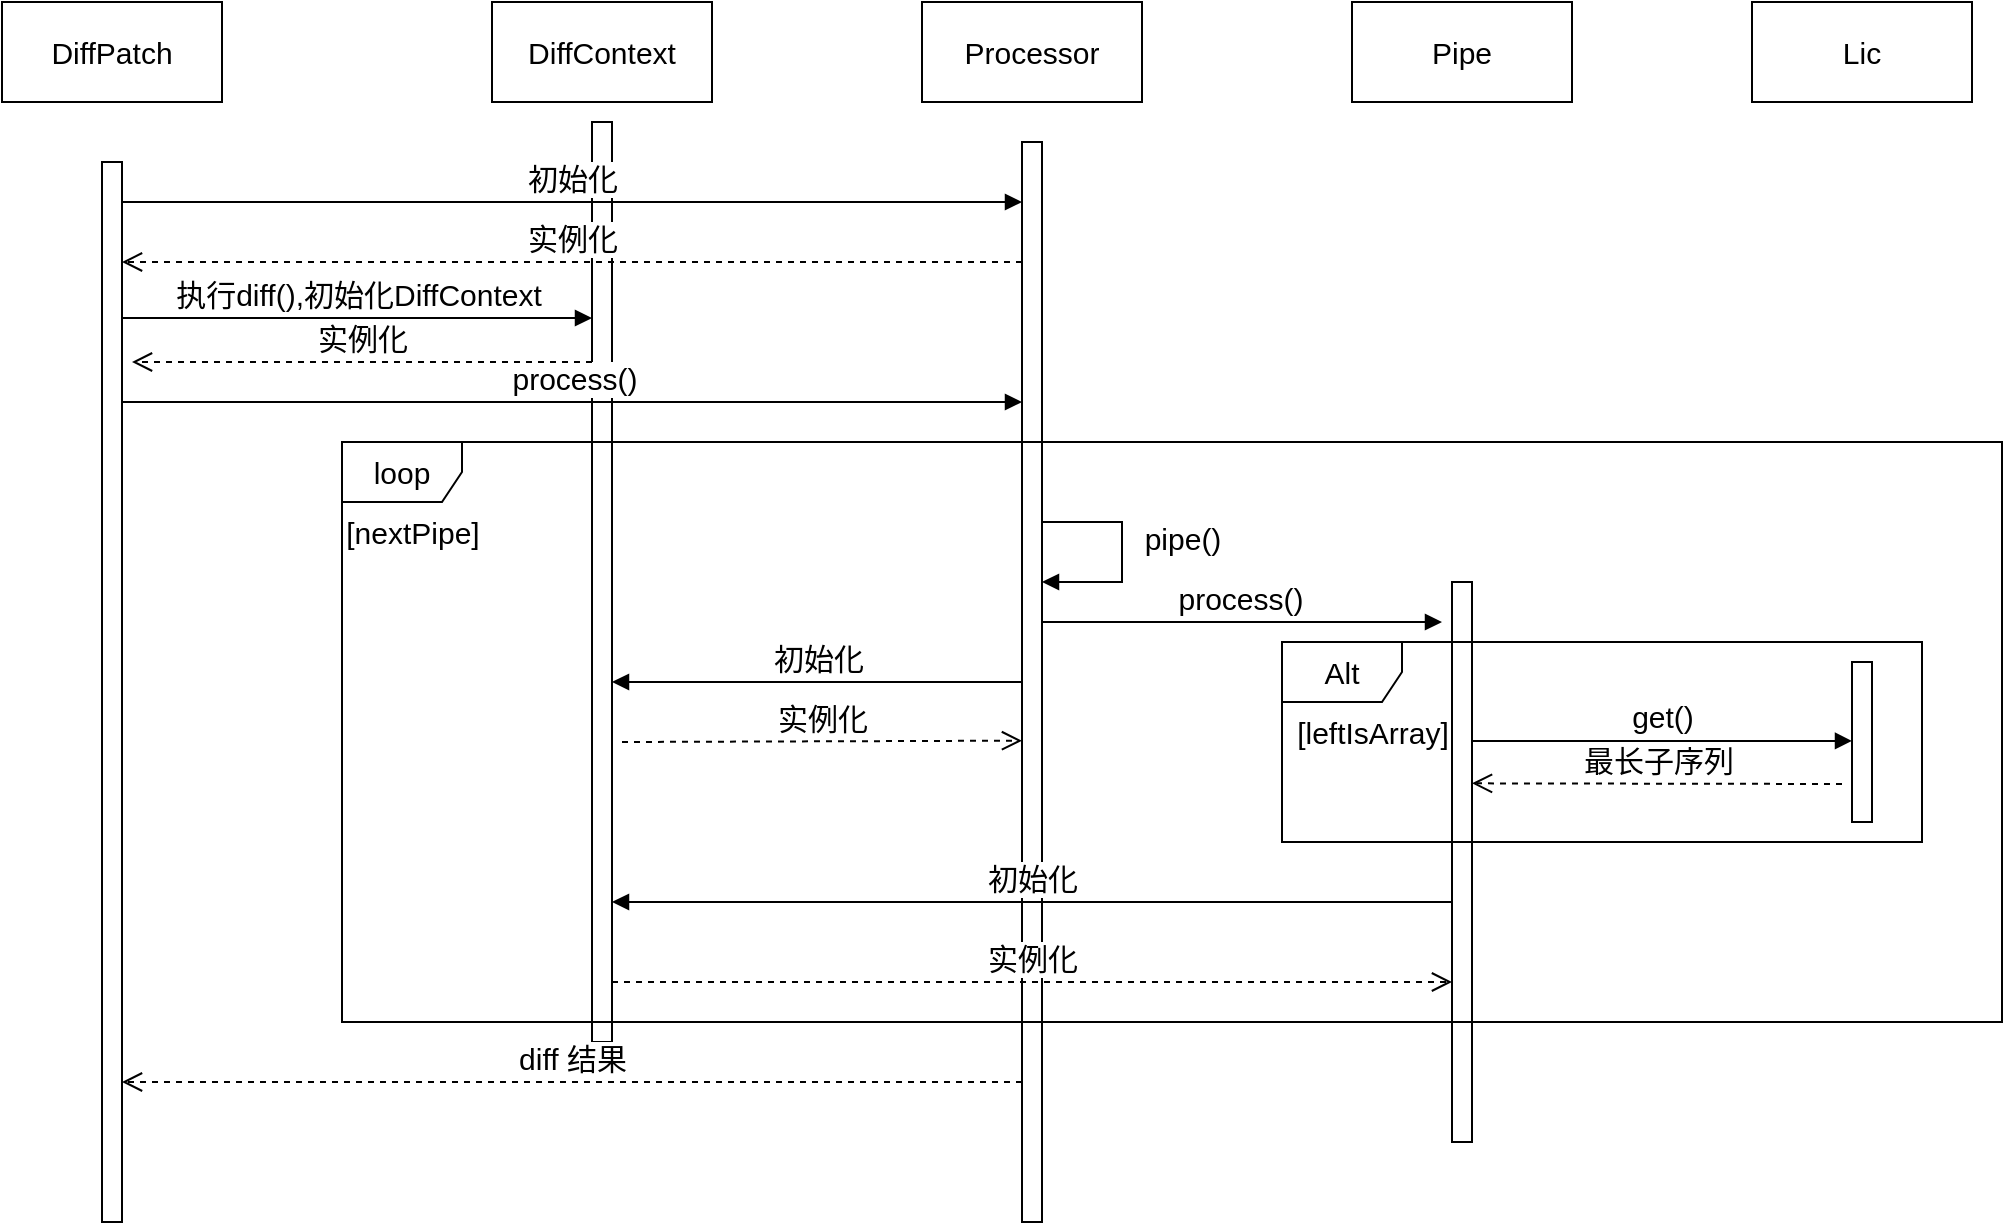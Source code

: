 <mxfile version="24.0.7" type="github">
  <diagram name="第 1 页" id="igvU7wouOD6D5wJBhZ9f">
    <mxGraphModel dx="2074" dy="-23" grid="1" gridSize="10" guides="1" tooltips="1" connect="1" arrows="1" fold="1" page="1" pageScale="1" pageWidth="827" pageHeight="1169" math="0" shadow="0">
      <root>
        <mxCell id="0" />
        <mxCell id="1" parent="0" />
        <mxCell id="OLwPtn6KTZYXMYyV85He-2" value="DiffContext" style="html=1;whiteSpace=wrap;fontSize=15;" vertex="1" parent="1">
          <mxGeometry x="455" y="2180" width="110" height="50" as="geometry" />
        </mxCell>
        <mxCell id="OLwPtn6KTZYXMYyV85He-4" value="Processor" style="html=1;whiteSpace=wrap;fontSize=15;" vertex="1" parent="1">
          <mxGeometry x="670" y="2180" width="110" height="50" as="geometry" />
        </mxCell>
        <mxCell id="OLwPtn6KTZYXMYyV85He-5" value="Pipe" style="html=1;whiteSpace=wrap;fontSize=15;" vertex="1" parent="1">
          <mxGeometry x="885" y="2180" width="110" height="50" as="geometry" />
        </mxCell>
        <mxCell id="OLwPtn6KTZYXMYyV85He-7" value="Lic" style="html=1;whiteSpace=wrap;fontSize=15;" vertex="1" parent="1">
          <mxGeometry x="1085" y="2180" width="110" height="50" as="geometry" />
        </mxCell>
        <mxCell id="OLwPtn6KTZYXMYyV85He-9" value="DiffPatch" style="html=1;whiteSpace=wrap;fontSize=15;" vertex="1" parent="1">
          <mxGeometry x="210" y="2180" width="110" height="50" as="geometry" />
        </mxCell>
        <mxCell id="OLwPtn6KTZYXMYyV85He-11" value="" style="html=1;points=[[0,0,0,0,5],[0,1,0,0,-5],[1,0,0,0,5],[1,1,0,0,-5]];perimeter=orthogonalPerimeter;outlineConnect=0;targetShapes=umlLifeline;portConstraint=eastwest;newEdgeStyle={&quot;curved&quot;:0,&quot;rounded&quot;:0};fontSize=15;" vertex="1" parent="1">
          <mxGeometry x="505" y="2240" width="10" height="460" as="geometry" />
        </mxCell>
        <mxCell id="OLwPtn6KTZYXMYyV85He-12" value="process()" style="html=1;verticalAlign=bottom;endArrow=block;curved=0;rounded=0;fontSize=15;" edge="1" parent="1">
          <mxGeometry x="0.004" width="80" relative="1" as="geometry">
            <mxPoint x="270" y="2380" as="sourcePoint" />
            <mxPoint x="720" y="2380" as="targetPoint" />
            <mxPoint as="offset" />
          </mxGeometry>
        </mxCell>
        <mxCell id="OLwPtn6KTZYXMYyV85He-14" value="" style="html=1;points=[[0,0,0,0,5],[0,1,0,0,-5],[1,0,0,0,5],[1,1,0,0,-5]];perimeter=orthogonalPerimeter;outlineConnect=0;targetShapes=umlLifeline;portConstraint=eastwest;newEdgeStyle={&quot;curved&quot;:0,&quot;rounded&quot;:0};fontSize=15;" vertex="1" parent="1">
          <mxGeometry x="720" y="2250" width="10" height="540" as="geometry" />
        </mxCell>
        <mxCell id="OLwPtn6KTZYXMYyV85He-15" value="process()" style="html=1;verticalAlign=bottom;endArrow=block;curved=0;rounded=0;fontSize=15;" edge="1" parent="1" source="OLwPtn6KTZYXMYyV85He-14">
          <mxGeometry x="-0.012" width="80" relative="1" as="geometry">
            <mxPoint x="840" y="2400" as="sourcePoint" />
            <mxPoint x="930" y="2490" as="targetPoint" />
            <mxPoint as="offset" />
          </mxGeometry>
        </mxCell>
        <mxCell id="OLwPtn6KTZYXMYyV85He-17" value="" style="html=1;points=[[0,0,0,0,5],[0,1,0,0,-5],[1,0,0,0,5],[1,1,0,0,-5]];perimeter=orthogonalPerimeter;outlineConnect=0;targetShapes=umlLifeline;portConstraint=eastwest;newEdgeStyle={&quot;curved&quot;:0,&quot;rounded&quot;:0};fontSize=15;" vertex="1" parent="1">
          <mxGeometry x="935" y="2470" width="10" height="280" as="geometry" />
        </mxCell>
        <mxCell id="OLwPtn6KTZYXMYyV85He-19" value="" style="html=1;points=[[0,0,0,0,5],[0,1,0,0,-5],[1,0,0,0,5],[1,1,0,0,-5]];perimeter=orthogonalPerimeter;outlineConnect=0;targetShapes=umlLifeline;portConstraint=eastwest;newEdgeStyle={&quot;curved&quot;:0,&quot;rounded&quot;:0};fontSize=15;" vertex="1" parent="1">
          <mxGeometry x="260" y="2260" width="10" height="530" as="geometry" />
        </mxCell>
        <mxCell id="OLwPtn6KTZYXMYyV85He-20" value="实例化" style="html=1;verticalAlign=bottom;endArrow=open;dashed=1;endSize=8;curved=0;rounded=0;fontSize=15;" edge="1" parent="1">
          <mxGeometry relative="1" as="geometry">
            <mxPoint x="520" y="2550" as="sourcePoint" />
            <mxPoint x="720" y="2549.33" as="targetPoint" />
            <mxPoint as="offset" />
          </mxGeometry>
        </mxCell>
        <mxCell id="OLwPtn6KTZYXMYyV85He-21" value="执行diff(),初始化DiffContext" style="html=1;verticalAlign=bottom;endArrow=block;curved=0;rounded=0;exitX=1;exitY=0;exitDx=0;exitDy=5;exitPerimeter=0;fontSize=15;" edge="1" parent="1">
          <mxGeometry width="80" relative="1" as="geometry">
            <mxPoint x="270" y="2338" as="sourcePoint" />
            <mxPoint x="505" y="2338" as="targetPoint" />
          </mxGeometry>
        </mxCell>
        <mxCell id="OLwPtn6KTZYXMYyV85He-22" value="pipe()" style="html=1;verticalAlign=bottom;endArrow=block;curved=0;rounded=0;fontSize=15;" edge="1" parent="1">
          <mxGeometry x="0.091" y="30" width="80" relative="1" as="geometry">
            <mxPoint x="730" y="2440" as="sourcePoint" />
            <mxPoint x="730" y="2470" as="targetPoint" />
            <Array as="points">
              <mxPoint x="770" y="2440" />
              <mxPoint x="770" y="2470" />
            </Array>
            <mxPoint as="offset" />
          </mxGeometry>
        </mxCell>
        <mxCell id="OLwPtn6KTZYXMYyV85He-23" value="loop" style="shape=umlFrame;whiteSpace=wrap;html=1;pointerEvents=0;fontSize=15;" vertex="1" parent="1">
          <mxGeometry x="380" y="2400" width="830" height="290" as="geometry" />
        </mxCell>
        <mxCell id="OLwPtn6KTZYXMYyV85He-24" value="[nextPipe]" style="text;html=1;align=center;verticalAlign=middle;resizable=0;points=[];autosize=1;strokeColor=none;fillColor=none;fontSize=15;" vertex="1" parent="1">
          <mxGeometry x="370" y="2430" width="90" height="30" as="geometry" />
        </mxCell>
        <mxCell id="OLwPtn6KTZYXMYyV85He-26" value="" style="html=1;points=[[0,0,0,0,5],[0,1,0,0,-5],[1,0,0,0,5],[1,1,0,0,-5]];perimeter=orthogonalPerimeter;outlineConnect=0;targetShapes=umlLifeline;portConstraint=eastwest;newEdgeStyle={&quot;curved&quot;:0,&quot;rounded&quot;:0};fontSize=15;" vertex="1" parent="1">
          <mxGeometry x="1135" y="2510" width="10" height="80" as="geometry" />
        </mxCell>
        <mxCell id="OLwPtn6KTZYXMYyV85He-27" value="Alt" style="shape=umlFrame;whiteSpace=wrap;html=1;pointerEvents=0;fontSize=15;" vertex="1" parent="1">
          <mxGeometry x="850" y="2500" width="320" height="100" as="geometry" />
        </mxCell>
        <mxCell id="OLwPtn6KTZYXMYyV85He-28" value="初始化" style="html=1;verticalAlign=bottom;endArrow=block;curved=0;rounded=0;exitX=1;exitY=0;exitDx=0;exitDy=5;exitPerimeter=0;fontSize=15;" edge="1" parent="1">
          <mxGeometry width="80" relative="1" as="geometry">
            <mxPoint x="720" y="2520" as="sourcePoint" />
            <mxPoint x="515" y="2520" as="targetPoint" />
          </mxGeometry>
        </mxCell>
        <mxCell id="OLwPtn6KTZYXMYyV85He-29" value="实例化" style="html=1;verticalAlign=bottom;endArrow=open;dashed=1;endSize=8;curved=0;rounded=0;fontSize=15;" edge="1" parent="1">
          <mxGeometry relative="1" as="geometry">
            <mxPoint x="505" y="2360" as="sourcePoint" />
            <mxPoint x="275" y="2360" as="targetPoint" />
            <mxPoint as="offset" />
          </mxGeometry>
        </mxCell>
        <mxCell id="OLwPtn6KTZYXMYyV85He-30" value="[leftIsArray&lt;span style=&quot;background-color: initial; font-size: 15px;&quot;&gt;]&lt;/span&gt;" style="text;html=1;align=center;verticalAlign=middle;resizable=0;points=[];autosize=1;strokeColor=none;fillColor=none;fontSize=15;" vertex="1" parent="1">
          <mxGeometry x="845" y="2530" width="100" height="30" as="geometry" />
        </mxCell>
        <mxCell id="OLwPtn6KTZYXMYyV85He-31" value="get()" style="html=1;verticalAlign=bottom;endArrow=block;curved=0;rounded=0;fontSize=15;" edge="1" parent="1" target="OLwPtn6KTZYXMYyV85He-26">
          <mxGeometry x="-0.003" width="80" relative="1" as="geometry">
            <mxPoint x="945" y="2549.47" as="sourcePoint" />
            <mxPoint x="1025" y="2549.47" as="targetPoint" />
            <mxPoint as="offset" />
          </mxGeometry>
        </mxCell>
        <mxCell id="OLwPtn6KTZYXMYyV85He-32" value="最长子序列" style="html=1;verticalAlign=bottom;endArrow=open;dashed=1;endSize=8;curved=0;rounded=0;fontSize=15;" edge="1" parent="1">
          <mxGeometry x="0.001" relative="1" as="geometry">
            <mxPoint x="1130" y="2571" as="sourcePoint" />
            <mxPoint x="945" y="2570.67" as="targetPoint" />
            <mxPoint as="offset" />
          </mxGeometry>
        </mxCell>
        <mxCell id="OLwPtn6KTZYXMYyV85He-33" value="diff 结果" style="html=1;verticalAlign=bottom;endArrow=open;dashed=1;endSize=8;curved=0;rounded=0;fontSize=15;" edge="1" parent="1">
          <mxGeometry relative="1" as="geometry">
            <mxPoint x="720" y="2720" as="sourcePoint" />
            <mxPoint x="270" y="2720.0" as="targetPoint" />
            <mxPoint as="offset" />
          </mxGeometry>
        </mxCell>
        <mxCell id="OLwPtn6KTZYXMYyV85He-34" value="初始化" style="html=1;verticalAlign=bottom;endArrow=block;curved=0;rounded=0;fontSize=15;" edge="1" parent="1">
          <mxGeometry width="80" relative="1" as="geometry">
            <mxPoint x="270" y="2280" as="sourcePoint" />
            <mxPoint x="720" y="2280" as="targetPoint" />
          </mxGeometry>
        </mxCell>
        <mxCell id="OLwPtn6KTZYXMYyV85He-35" value="实例化" style="html=1;verticalAlign=bottom;endArrow=open;dashed=1;endSize=8;curved=0;rounded=0;fontSize=15;" edge="1" parent="1">
          <mxGeometry relative="1" as="geometry">
            <mxPoint x="720" y="2310" as="sourcePoint" />
            <mxPoint x="270" y="2310" as="targetPoint" />
            <mxPoint as="offset" />
          </mxGeometry>
        </mxCell>
        <mxCell id="OLwPtn6KTZYXMYyV85He-36" value="初始化" style="html=1;verticalAlign=bottom;endArrow=block;curved=0;rounded=0;fontSize=15;" edge="1" parent="1" target="OLwPtn6KTZYXMYyV85He-11">
          <mxGeometry width="80" relative="1" as="geometry">
            <mxPoint x="935" y="2630" as="sourcePoint" />
            <mxPoint x="855" y="2630" as="targetPoint" />
          </mxGeometry>
        </mxCell>
        <mxCell id="OLwPtn6KTZYXMYyV85He-37" value="实例化" style="html=1;verticalAlign=bottom;endArrow=open;dashed=1;endSize=8;curved=0;rounded=0;fontSize=15;" edge="1" parent="1">
          <mxGeometry relative="1" as="geometry">
            <mxPoint x="515" y="2670" as="sourcePoint" />
            <mxPoint x="935" y="2670" as="targetPoint" />
          </mxGeometry>
        </mxCell>
      </root>
    </mxGraphModel>
  </diagram>
</mxfile>
